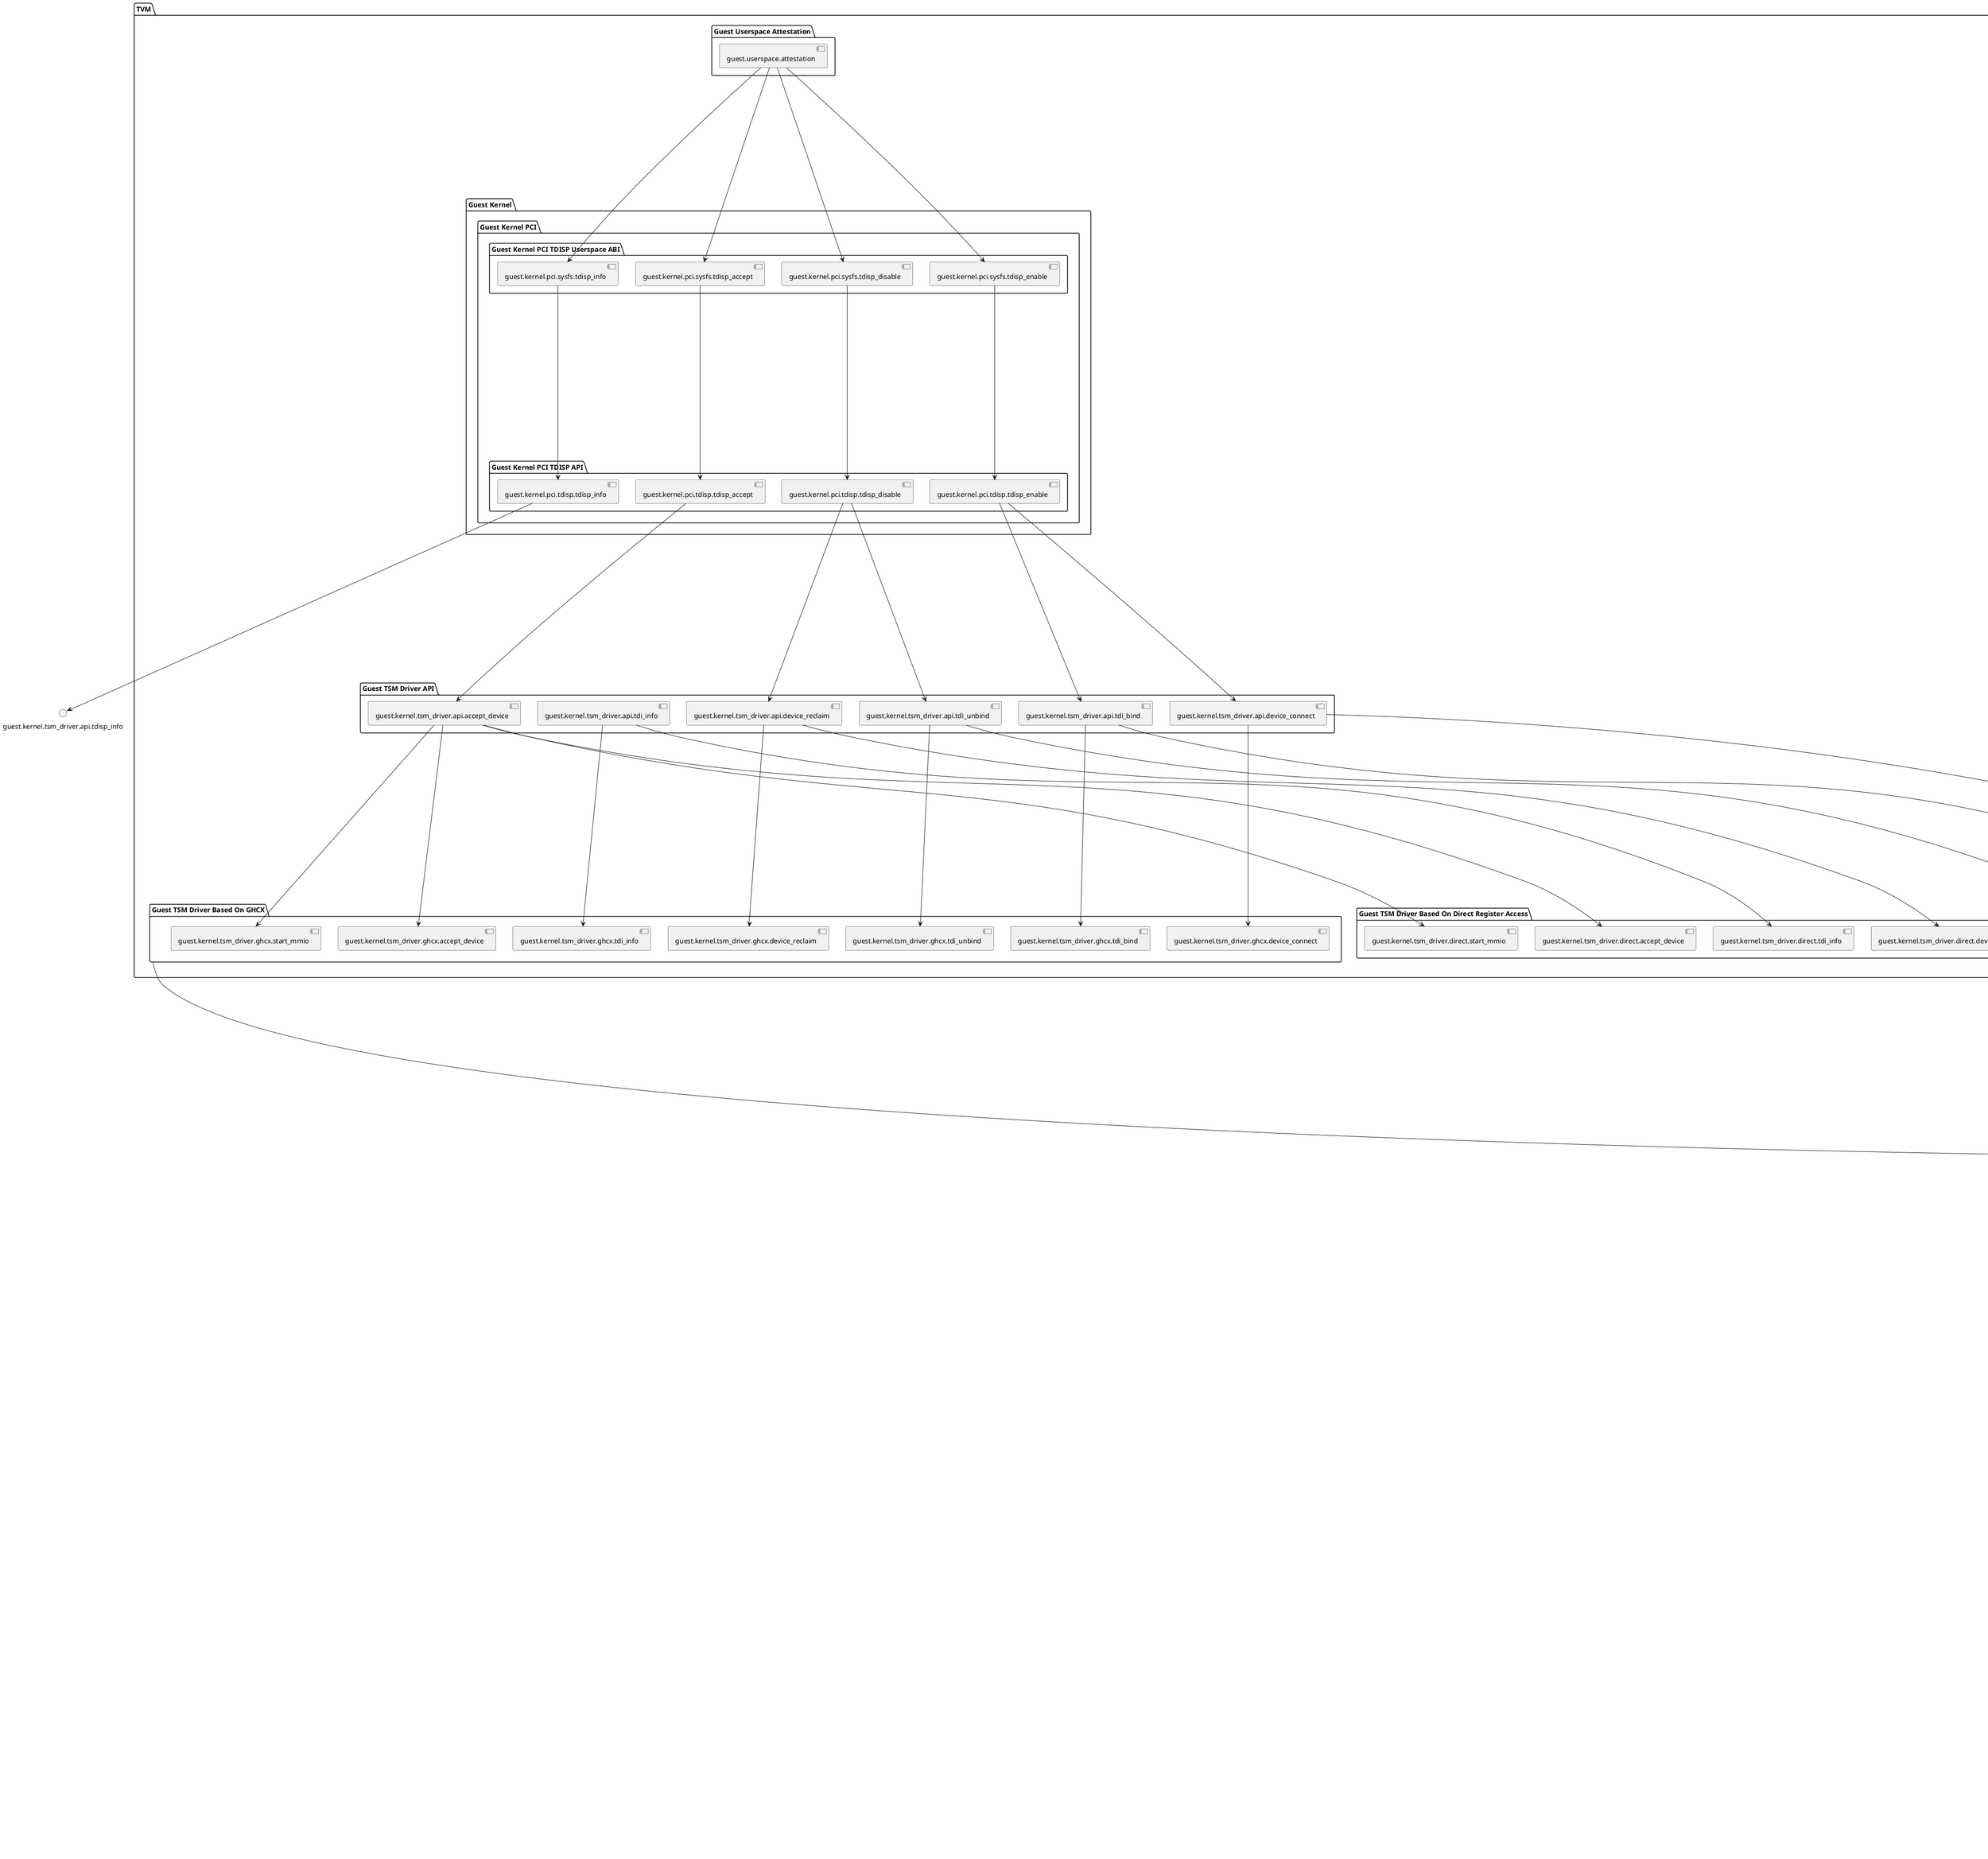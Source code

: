 @startuml
skinparam ranksep 400

package "TDISP PCI Device" {
  package "Configuration Space" {
    [pci_device.doe]
  }
}

package "Host" {
  package "Host Kernel" {
    package "Host Kernel KVM" {
      [host.kernel.kvm.tvm_exit_handler]
      [host.kernel.kvm.vcpu_run]
      [host.kernel.kvm.intel.tpa_command_dispatcher]
    }
    package "Host Kernel PCI" {
      package "Host Kernel PCI TDISP Userspace ABI" {
        [host.kernel.pci.sysfs.tdisp_enable]
        [host.kernel.pci.sysfs.tdisp_disable]
        [host.kernel.pci.sysfs.tdisp_info]
      }
      package "Host Kernel PCI TDISP API" {
        [host.kernel.pci.tdisp.tdisp_enable]
        [host.kernel.pci.tdisp.tdisp_disable]
        [host.kernel.pci.tdisp.tdisp_info]
      }
    }
    package "Host Kernel DOE Driver" {
      [host.kernel.doe_driver.read_write_message]
    }
  }

  package "Host TVM QEMU" {
    [host.tvm.qemu.vcpu_thread]
  }

  package "Host TSM Driver API" {
    [host.kernel.tsm_driver.api.device_connect]
    [host.kernel.tsm_driver.api.device_reclaim]
    [host.kernel.tsm_driver.api.tdi_bind]
    [host.kernel.tsm_driver.api.tdi_unbind]
    [host.kernel.tsm_driver.api.tdi_info]
  }

  package "Intel Host TSM Driver" {
    [host.kernel.tsm_driver.intel.device_connect]
    [host.kernel.tsm_driver.intel.device_reclaim]
    [host.kernel.tsm_driver.intel.tdi_bind]
    [host.kernel.tsm_driver.intel.tdi_unbind]
    [host.kernel.tsm_driver.intel.tdi_info]
    [host.kernel.tsm_driver.intel.tpa_command_channel]
  }

  package "AMD Host TSM Driver" {
    [host.kernel.tsm_driver.amd.device_connect]
    [host.kernel.tsm_driver.amd.device_reclaim]
    [host.kernel.tsm_driver.amd.tdi_bind]
    [host.kernel.tsm_driver.amd.tdi_unbind]
    [host.kernel.tsm_driver.amd.tdi_info]
  }

  package "Host TPA QEMU" {
    [host.tpa.qemu.vcpu_thread]
    package "SPDM/TDCM/TPA Service" {
      [host.tpa.qemu.intel.tpa_service_thread]
    }
  }
}

package "Intel TDX Module" {
  [tsm.intel.tdx_module]
}

package "AMD PSP Firmware" {
  [tsm.amd.psp_firmware]
}

package "TVM" {
  package "Guest Kernel" {
    package "Guest Kernel PCI" {
      package "Guest Kernel PCI TDISP Userspace ABI" {
        [guest.kernel.pci.sysfs.tdisp_enable]
        [guest.kernel.pci.sysfs.tdisp_disable]
        [guest.kernel.pci.sysfs.tdisp_info]
        [guest.kernel.pci.sysfs.tdisp_accept]
      }

      package "Guest Kernel PCI TDISP API" {
        [guest.kernel.pci.tdisp.tdisp_enable]
        [guest.kernel.pci.tdisp.tdisp_disable]
        [guest.kernel.pci.tdisp.tdisp_info]
        [guest.kernel.pci.tdisp.tdisp_accept]
      }
    }
  }

  package "Guest TSM Driver API" {
    [guest.kernel.tsm_driver.api.device_connect]
    [guest.kernel.tsm_driver.api.device_reclaim]
    [guest.kernel.tsm_driver.api.tdi_bind]
    [guest.kernel.tsm_driver.api.tdi_unbind]
    [guest.kernel.tsm_driver.api.tdi_info]
    [guest.kernel.tsm_driver.api.accept_device]
  }

  package "Guest TSM Driver Based On GHCX" {
      [guest.kernel.tsm_driver.ghcx.device_connect]
      [guest.kernel.tsm_driver.ghcx.device_reclaim]
      [guest.kernel.tsm_driver.ghcx.tdi_bind]
      [guest.kernel.tsm_driver.ghcx.tdi_unbind]
      [guest.kernel.tsm_driver.ghcx.tdi_info]
      [guest.kernel.tsm_driver.ghcx.accept_device]
      [guest.kernel.tsm_driver.ghcx.start_mmio]
  }

  package "Guest TSM Driver Based On Direct Register Access" {
      [guest.kernel.tsm_driver.direct.device_connect]
      [guest.kernel.tsm_driver.direct.device_reclaim]
      [guest.kernel.tsm_driver.direct.tdi_bind]
      [guest.kernel.tsm_driver.direct.tdi_unbind]
      [guest.kernel.tsm_driver.direct.tdi_info]
      [guest.kernel.tsm_driver.direct.accept_device]
      [guest.kernel.tsm_driver.direct.start_mmio]
  }

  package "Guest Userspace Attestation" {
    [guest.userspace.attestation]
  }
}

'Guest controls the TDISP device via TSM
host.tvm.qemu.vcpu_thread <--> host.kernel.kvm.vcpu_run
host.kernel.kvm.tvm_exit_handler <--> host.kernel.kvm.vcpu_run

host.tvm.qemu.vcpu_thread --> host.kernel.pci.sysfs.tdisp_enable
host.tvm.qemu.vcpu_thread --> host.kernel.pci.sysfs.tdisp_disable
host.tvm.qemu.vcpu_thread --> host.kernel.pci.sysfs.tdisp_info

'Host userspace TDISP control ABI talks to HOST PCI TDISP routines

host.kernel.pci.sysfs.tdisp_enable -->host.kernel.pci.tdisp.tdisp_enable
host.kernel.pci.sysfs.tdisp_disable -->host.kernel.pci.tdisp.tdisp_disable
host.kernel.pci.sysfs.tdisp_info -->host.kernel.pci.tdisp.tdisp_info

'Host TSM driver controls DOE via DOE driver
"AMD Host TSM Driver" --> host.kernel.doe_driver.read_write_message
"Intel Host TSM Driver" --> host.kernel.doe_driver.read_write_message

'Host DOE driver reads/writes device DOE
host.kernel.doe_driver.read_write_message --> pci_device.doe

'Host PCI TDISP usersapce API calls Host PCI TDISP
host.kernel.pci.sysfs.tdisp_enable --> host.kernel.pci.tdisp.tdisp_enable
host.kernel.pci.sysfs.tdisp_disable --> host.kernel.pci.tdisp.tdisp_disable
host.kernel.pci.sysfs.tdisp_info --> host.kernel.pci.tdisp.tdi_info

'Host PCI TDISP talks to TSM Driver API
host.kernel.pci.tdisp.tdisp_enable --> host.kernel.tsm_driver.api.device_connect
host.kernel.pci.tdisp.tdisp_enable --> host.kernel.tsm_driver.api.tdi_bind
host.kernel.pci.tdisp.tdisp_disable --> host.kernel.tsm_driver.api.device_reclaim
host.kernel.pci.tdisp.tdisp_disable --> host.kernel.tsm_driver.api.tdi_unbind
host.kernel.pci.tdisp.tdisp_info --> host.kernel.tsm_driver.api.tdi_info

'Host TSM driver APIs call vendor-specific TSM driver
host.kernel.tsm_driver.api.device_connect --> host.kernel.tsm_driver.amd.device_connect
host.kernel.tsm_driver.api.device_reclaim --> host.kernel.tsm_driver.amd.device_reclaim
host.kernel.tsm_driver.api.tdi_bind --> host.kernel.tsm_driver.amd.tdi_bind
host.kernel.tsm_driver.api.tdi_unbind --> host.kernel.tsm_driver.amd.tdi_unbind
host.kernel.tsm_driver.api.tdi_info --> host.kernel.tsm_driver.amd.tdi_info

host.kernel.tsm_driver.api.device_connect --> host.kernel.tsm_driver.intel.device_connect
host.kernel.tsm_driver.api.device_reclaim --> host.kernel.tsm_driver.intel.device_reclaim
host.kernel.tsm_driver.api.tdi_bind --> host.kernel.tsm_driver.intel.tdi_bind
host.kernel.tsm_driver.api.tdi_unbind --> host.kernel.tsm_driver.intel.tdi_unbind
host.kernel.tsm_driver.api.tdi_info --> host.kernel.tsm_driver.intel.tdi_info

'Intel TSM driver talks to TPA
host.kernel.tsm_driver.intel.device_connect --> host.kernel.tsm_driver.intel.tpa_command_channel
host.kernel.tsm_driver.intel.device_reclaim --> host.kernel.tsm_driver.intel.tpa_command_channel
host.kernel.tsm_driver.intel.tdi_bind --> host.kernel.tsm_driver.intel.tpa_command_channel
host.kernel.tsm_driver.intel.tdi_unbind --> host.kernel.tsm_driver.intel.tpa_command_channel
host.kernel.tsm_driver.intel.tdi_info --> host.kernel.tsm_driver.intel.tpa_command_channel

'Intel Host TSM Driver talks to TPA
host.kernel.tsm_driver.intel.tpa_command_channel <--> host.tpa.qemu.intel.tpa_service_thread
host.kernel.kvm.tvm_exit_handler <--> host.kernel.kvm.intel.tpa_command_dispatcher
host.tpa.qemu.vcpu_thread <--> host.kernel.kvm.vcpu_run

'TPA talks to Intel TDX module
host.kernel.kvm.intel.tpa_command_dispatcher <--> tsm.intel.tdx_module

'AMD Host TSM Driver talks to AMD PSP firmware
"AMD Host TSM Driver" --> tsm.amd.psp_firmware

'Guest Attestation talks to Guest Kernel PCI TDISP Userspace ABI
guest.userspace.attestation --> guest.kernel.pci.sysfs.tdisp_enable
guest.userspace.attestation --> guest.kernel.pci.sysfs.tdisp_disable
guest.userspace.attestation --> guest.kernel.pci.sysfs.tdisp_accept
guest.userspace.attestation --> guest.kernel.pci.sysfs.tdisp_info

'Guest Kernel PCI TDISP Userspace ABI talks to Guest Kernel PCI TDISP API
guest.kernel.pci.sysfs.tdisp_enable --> guest.kernel.pci.tdisp.tdisp_enable
guest.kernel.pci.sysfs.tdisp_disable --> guest.kernel.pci.tdisp.tdisp_disable
guest.kernel.pci.sysfs.tdisp_info --> guest.kernel.pci.tdisp.tdisp_info
guest.kernel.pci.sysfs.tdisp_accept --> guest.kernel.pci.tdisp.tdisp_accept

'Guest Kernel PCI TDISP API talks to Guest TSM driver APIs
guest.kernel.pci.tdisp.tdisp_enable --> guest.kernel.tsm_driver.api.device_connect
guest.kernel.pci.tdisp.tdisp_enable --> guest.kernel.tsm_driver.api.tdi_bind
guest.kernel.pci.tdisp.tdisp_disable --> guest.kernel.tsm_driver.api.device_reclaim
guest.kernel.pci.tdisp.tdisp_disable --> guest.kernel.tsm_driver.api.tdi_unbind
guest.kernel.pci.tdisp.tdisp_accept --> guest.kernel.tsm_driver.api.accept_device
guest.kernel.pci.tdisp.tdisp_info --> guest.kernel.tsm_driver.api.tdisp_info

'Guest TSM driver APIs call generic TSM driver based on GHCX
guest.kernel.tsm_driver.api.device_connect --> guest.kernel.tsm_driver.ghcx.device_connect
guest.kernel.tsm_driver.api.device_reclaim --> guest.kernel.tsm_driver.ghcx.device_reclaim
guest.kernel.tsm_driver.api.tdi_bind --> guest.kernel.tsm_driver.ghcx.tdi_bind
guest.kernel.tsm_driver.api.tdi_unbind --> guest.kernel.tsm_driver.ghcx.tdi_unbind
guest.kernel.tsm_driver.api.tdi_info --> guest.kernel.tsm_driver.ghcx.tdi_info
guest.kernel.tsm_driver.api.accept_device --> guest.kernel.tsm_driver.ghcx.accept_device
guest.kernel.tsm_driver.api.accept_device --> guest.kernel.tsm_driver.ghcx.start_mmio

'Guest TSM driver APIs call generic TSM driver based on direct register access
guest.kernel.tsm_driver.api.device_connect --> guest.kernel.tsm_driver.direct.device_connect
guest.kernel.tsm_driver.api.device_reclaim --> guest.kernel.tsm_driver.direct.device_reclaim
guest.kernel.tsm_driver.api.tdi_bind --> guest.kernel.tsm_driver.direct.tdi_bind
guest.kernel.tsm_driver.api.tdi_unbind --> guest.kernel.tsm_driver.direct.tdi_unbind
guest.kernel.tsm_driver.api.tdi_info --> guest.kernel.tsm_driver.direct.tdi_info
guest.kernel.tsm_driver.api.accept_device --> guest.kernel.tsm_driver.direct.accept_device
guest.kernel.tsm_driver.api.accept_device --> guest.kernel.tsm_driver.direct.start_mmio

'Guest TSM driver talks to host VMM
"Guest TSM Driver Based On GHCX" --> tsm.intel.tdx_module

'Exit to VMM
tsm.intel.tdx_module --> host.kernel.kvm.tvm_exit_handler

@enduml

